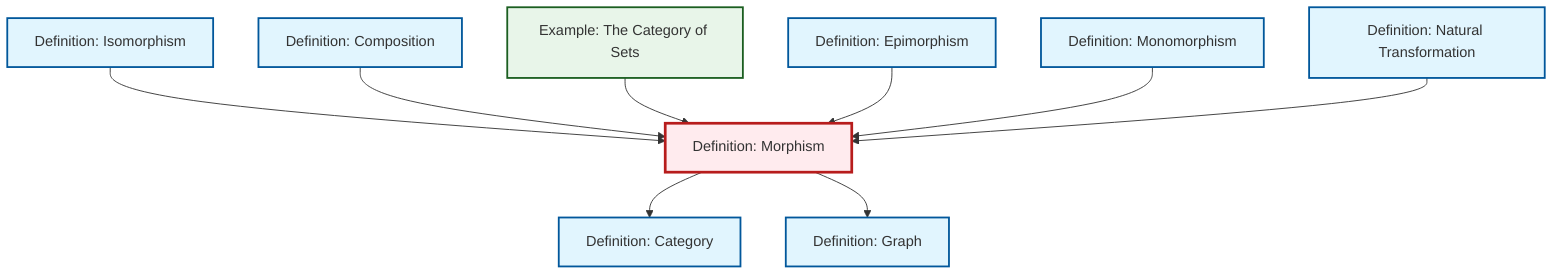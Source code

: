 graph TD
    classDef definition fill:#e1f5fe,stroke:#01579b,stroke-width:2px
    classDef theorem fill:#f3e5f5,stroke:#4a148c,stroke-width:2px
    classDef axiom fill:#fff3e0,stroke:#e65100,stroke-width:2px
    classDef example fill:#e8f5e9,stroke:#1b5e20,stroke-width:2px
    classDef current fill:#ffebee,stroke:#b71c1c,stroke-width:3px
    ex-set-category["Example: The Category of Sets"]:::example
    def-natural-transformation["Definition: Natural Transformation"]:::definition
    def-isomorphism["Definition: Isomorphism"]:::definition
    def-composition["Definition: Composition"]:::definition
    def-graph["Definition: Graph"]:::definition
    def-category["Definition: Category"]:::definition
    def-morphism["Definition: Morphism"]:::definition
    def-epimorphism["Definition: Epimorphism"]:::definition
    def-monomorphism["Definition: Monomorphism"]:::definition
    def-isomorphism --> def-morphism
    def-composition --> def-morphism
    ex-set-category --> def-morphism
    def-epimorphism --> def-morphism
    def-monomorphism --> def-morphism
    def-natural-transformation --> def-morphism
    def-morphism --> def-category
    def-morphism --> def-graph
    class def-morphism current